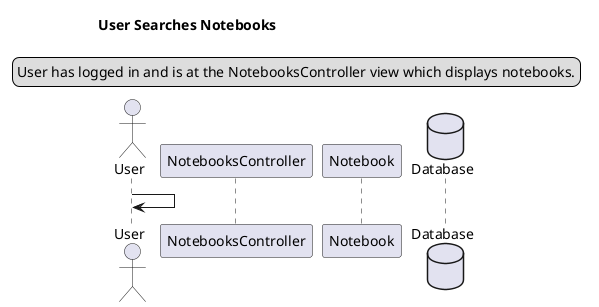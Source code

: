 @startuml User Searches Notebooks
title User Searches Notebooks
skinparam sequenceMessageAlign center
legend top
User has logged in and is at the NotebooksController view which displays notebooks.
endlegend

actor User as user
participant NotebooksController as nc
participant Notebook as n
database Database as db

user -> user :
' user -> nc : show(notebook)
' nc -> n : find(notebook_id)
' n -> db : get notebook by id
' db --> n : return notebook
' n --> nc : return notebook
' nc --> user : return Notebook view which displays a Notebook

@enduml